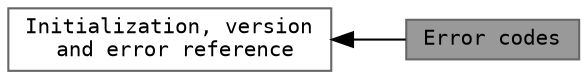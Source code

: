digraph "Error codes"
{
 // LATEX_PDF_SIZE
  bgcolor="transparent";
  edge [fontname=Terminal,fontsize=10,labelfontname=Helvetica,labelfontsize=10];
  node [fontname=Terminal,fontsize=10,shape=box,height=0.2,width=0.4];
  rankdir=LR;
  Node1 [label="Error codes",height=0.2,width=0.4,color="gray40", fillcolor="grey60", style="filled", fontcolor="black",tooltip="Error codes."];
  Node2 [label="Initialization, version\l and error reference",height=0.2,width=0.4,color="grey40", fillcolor="white", style="filled",URL="$group__init.html",tooltip="Functions and types related to initialization and error handling."];
  Node2->Node1 [shape=plaintext, dir="back", style="solid"];
}

